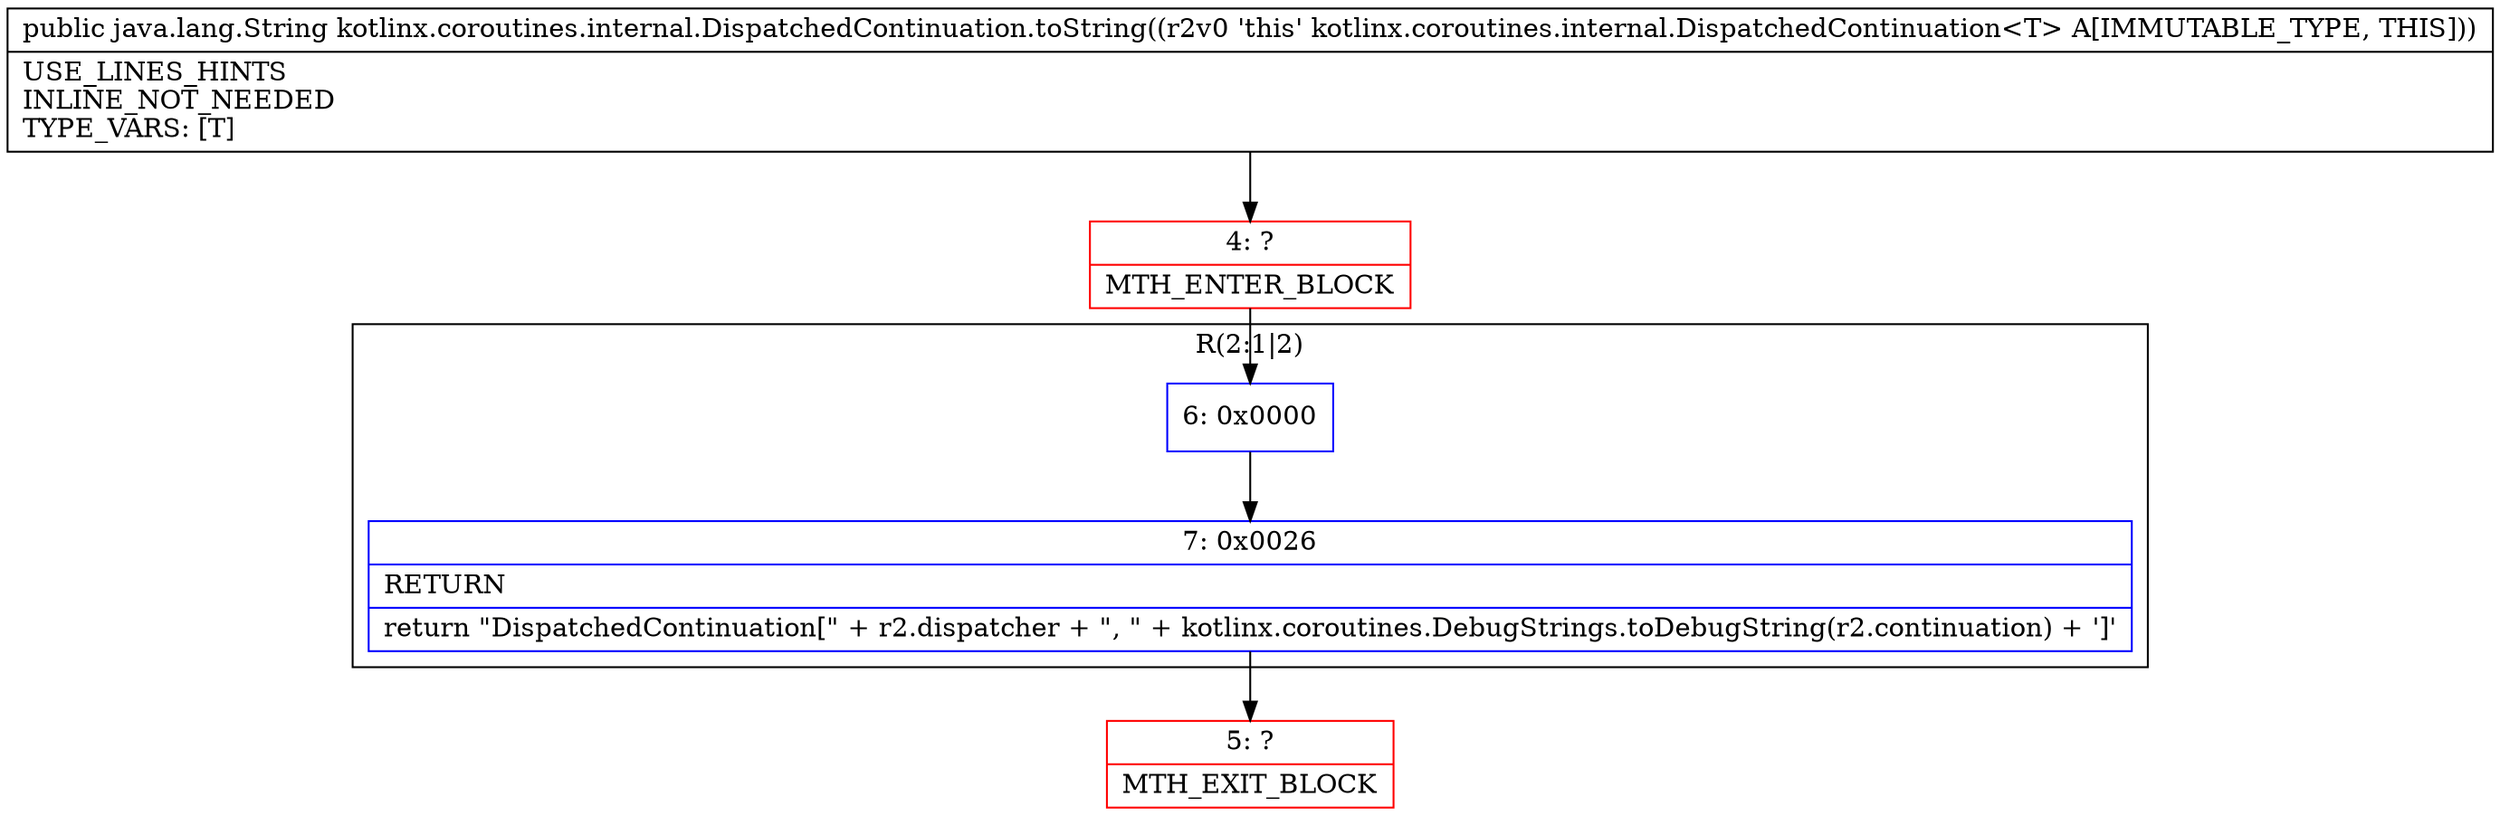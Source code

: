 digraph "CFG forkotlinx.coroutines.internal.DispatchedContinuation.toString()Ljava\/lang\/String;" {
subgraph cluster_Region_1231338570 {
label = "R(2:1|2)";
node [shape=record,color=blue];
Node_6 [shape=record,label="{6\:\ 0x0000}"];
Node_7 [shape=record,label="{7\:\ 0x0026|RETURN\l|return \"DispatchedContinuation[\" + r2.dispatcher + \", \" + kotlinx.coroutines.DebugStrings.toDebugString(r2.continuation) + ']'\l}"];
}
Node_4 [shape=record,color=red,label="{4\:\ ?|MTH_ENTER_BLOCK\l}"];
Node_5 [shape=record,color=red,label="{5\:\ ?|MTH_EXIT_BLOCK\l}"];
MethodNode[shape=record,label="{public java.lang.String kotlinx.coroutines.internal.DispatchedContinuation.toString((r2v0 'this' kotlinx.coroutines.internal.DispatchedContinuation\<T\> A[IMMUTABLE_TYPE, THIS]))  | USE_LINES_HINTS\lINLINE_NOT_NEEDED\lTYPE_VARS: [T]\l}"];
MethodNode -> Node_4;Node_6 -> Node_7;
Node_7 -> Node_5;
Node_4 -> Node_6;
}

